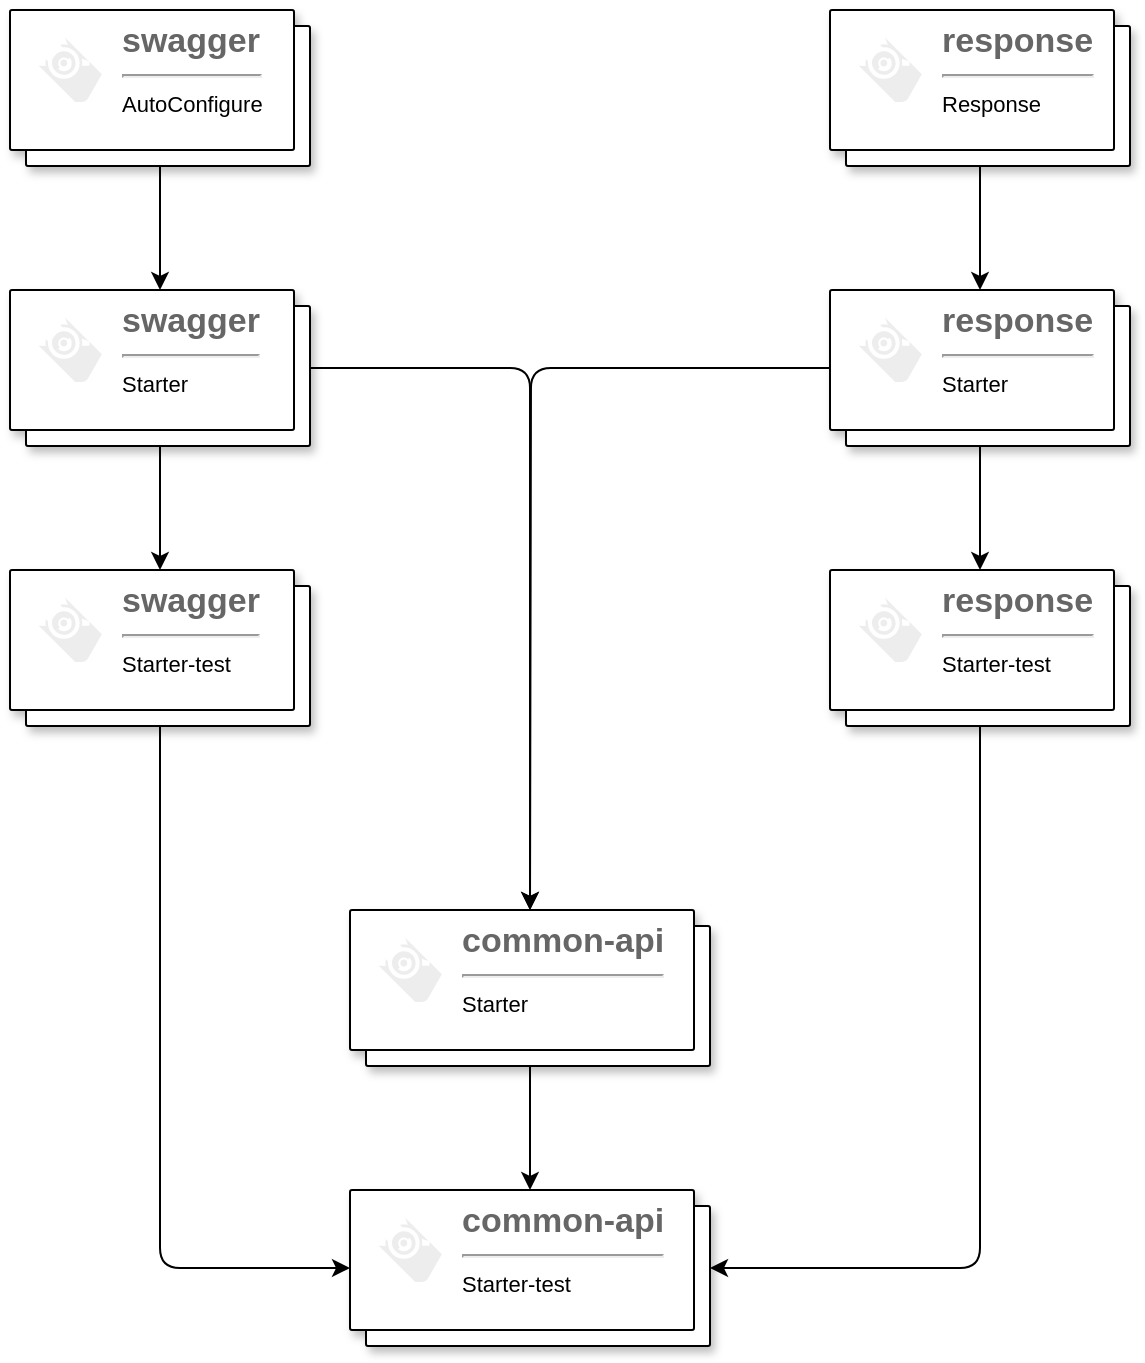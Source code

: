 <mxfile version="13.10.0" type="embed">
    <diagram id="aLfDbsbWZ3O_Y7zsOoCi" name="Page-1">
        <mxGraphModel dx="894" dy="610" grid="1" gridSize="10" guides="1" tooltips="1" connect="1" arrows="1" fold="1" page="1" pageScale="1" pageWidth="850" pageHeight="1100" math="0" shadow="0">
            <root>
                <mxCell id="0"/>
                <mxCell id="1" parent="0"/>
                <mxCell id="20" style="edgeStyle=orthogonalEdgeStyle;orthogonalLoop=1;jettySize=auto;html=1;exitX=0.5;exitY=1;exitDx=0;exitDy=0;entryX=0.5;entryY=0;entryDx=0;entryDy=0;" edge="1" parent="1" source="3" target="5">
                    <mxGeometry relative="1" as="geometry"/>
                </mxCell>
                <mxCell id="3" value="" style="shape=mxgraph.gcp2.doubleRect;shadow=1;strokeWidth=1;rounded=1;" vertex="1" parent="1">
                    <mxGeometry x="140" y="70" width="150" height="78" as="geometry"/>
                </mxCell>
                <mxCell id="4" value="&lt;font color=&quot;#666666&quot;&gt;&lt;span style=&quot;font-size: 17px&quot;&gt;&lt;b&gt;swagger&lt;/b&gt;&lt;/span&gt;&lt;br&gt;&lt;/font&gt;&lt;hr&gt;&lt;span style=&quot;font-size: 11px&quot;&gt;AutoConfigure&lt;/span&gt;" style="dashed=0;connectable=0;html=1;strokeColor=none;shape=mxgraph.gcp2.app_engine;part=1;labelPosition=right;verticalLabelPosition=middle;align=left;verticalAlign=top;spacingLeft=5;fontSize=12;spacingTop=-8;rounded=1;" vertex="1" parent="3">
                    <mxGeometry width="44" height="39" relative="1" as="geometry">
                        <mxPoint x="5" y="7" as="offset"/>
                    </mxGeometry>
                </mxCell>
                <mxCell id="21" style="edgeStyle=orthogonalEdgeStyle;orthogonalLoop=1;jettySize=auto;html=1;exitX=0.5;exitY=1;exitDx=0;exitDy=0;entryX=0.5;entryY=0;entryDx=0;entryDy=0;" edge="1" parent="1" source="5" target="7">
                    <mxGeometry relative="1" as="geometry"/>
                </mxCell>
                <mxCell id="27" style="edgeStyle=orthogonalEdgeStyle;orthogonalLoop=1;jettySize=auto;html=1;exitX=1;exitY=0.5;exitDx=0;exitDy=0;entryX=0.5;entryY=0;entryDx=0;entryDy=0;" edge="1" parent="1" source="5" target="15">
                    <mxGeometry relative="1" as="geometry"/>
                </mxCell>
                <mxCell id="5" value="" style="shape=mxgraph.gcp2.doubleRect;shadow=1;strokeWidth=1;rounded=1;" vertex="1" parent="1">
                    <mxGeometry x="140" y="210" width="150" height="78" as="geometry"/>
                </mxCell>
                <mxCell id="6" value="&lt;font color=&quot;#666666&quot;&gt;&lt;span style=&quot;font-size: 17px&quot;&gt;&lt;b&gt;swagger&lt;/b&gt;&lt;/span&gt;&lt;br&gt;&lt;/font&gt;&lt;hr&gt;&lt;span style=&quot;font-size: 11px&quot;&gt;Starter&lt;/span&gt;" style="dashed=0;connectable=0;html=1;strokeColor=none;shape=mxgraph.gcp2.app_engine;part=1;labelPosition=right;verticalLabelPosition=middle;align=left;verticalAlign=top;spacingLeft=5;fontSize=12;spacingTop=-8;rounded=1;" vertex="1" parent="5">
                    <mxGeometry width="44" height="39" relative="1" as="geometry">
                        <mxPoint x="5" y="7" as="offset"/>
                    </mxGeometry>
                </mxCell>
                <mxCell id="25" style="edgeStyle=orthogonalEdgeStyle;orthogonalLoop=1;jettySize=auto;html=1;exitX=0.5;exitY=1;exitDx=0;exitDy=0;entryX=0;entryY=0.5;entryDx=0;entryDy=0;" edge="1" parent="1" source="7" target="17">
                    <mxGeometry relative="1" as="geometry"/>
                </mxCell>
                <mxCell id="7" value="" style="shape=mxgraph.gcp2.doubleRect;shadow=1;strokeWidth=1;rounded=1;" vertex="1" parent="1">
                    <mxGeometry x="140" y="350" width="150" height="78" as="geometry"/>
                </mxCell>
                <mxCell id="8" value="&lt;font color=&quot;#666666&quot;&gt;&lt;span style=&quot;font-size: 17px&quot;&gt;&lt;b&gt;swagger&lt;/b&gt;&lt;/span&gt;&lt;br&gt;&lt;/font&gt;&lt;hr&gt;&lt;span style=&quot;font-size: 11px&quot;&gt;Starter-test&lt;/span&gt;" style="dashed=0;connectable=0;html=1;strokeColor=none;shape=mxgraph.gcp2.app_engine;part=1;labelPosition=right;verticalLabelPosition=middle;align=left;verticalAlign=top;spacingLeft=5;fontSize=12;spacingTop=-8;rounded=1;" vertex="1" parent="7">
                    <mxGeometry width="44" height="39" relative="1" as="geometry">
                        <mxPoint x="5" y="7" as="offset"/>
                    </mxGeometry>
                </mxCell>
                <mxCell id="22" style="edgeStyle=orthogonalEdgeStyle;orthogonalLoop=1;jettySize=auto;html=1;exitX=0.5;exitY=1;exitDx=0;exitDy=0;entryX=0.5;entryY=0;entryDx=0;entryDy=0;" edge="1" parent="1" source="9" target="11">
                    <mxGeometry relative="1" as="geometry"/>
                </mxCell>
                <mxCell id="9" value="" style="shape=mxgraph.gcp2.doubleRect;shadow=1;strokeWidth=1;rounded=1;" vertex="1" parent="1">
                    <mxGeometry x="550" y="70" width="150" height="78" as="geometry"/>
                </mxCell>
                <mxCell id="10" value="&lt;font color=&quot;#666666&quot;&gt;&lt;span style=&quot;font-size: 17px&quot;&gt;&lt;b&gt;response&lt;/b&gt;&lt;/span&gt;&lt;br&gt;&lt;/font&gt;&lt;hr&gt;&lt;span style=&quot;font-size: 11px&quot;&gt;Response&lt;/span&gt;" style="dashed=0;connectable=0;html=1;strokeColor=none;shape=mxgraph.gcp2.app_engine;part=1;labelPosition=right;verticalLabelPosition=middle;align=left;verticalAlign=top;spacingLeft=5;fontSize=12;spacingTop=-8;rounded=1;" vertex="1" parent="9">
                    <mxGeometry width="44" height="39" relative="1" as="geometry">
                        <mxPoint x="5" y="7" as="offset"/>
                    </mxGeometry>
                </mxCell>
                <mxCell id="23" style="edgeStyle=orthogonalEdgeStyle;orthogonalLoop=1;jettySize=auto;html=1;exitX=0.5;exitY=1;exitDx=0;exitDy=0;entryX=0.5;entryY=0;entryDx=0;entryDy=0;" edge="1" parent="1" source="11" target="13">
                    <mxGeometry relative="1" as="geometry"/>
                </mxCell>
                <mxCell id="28" style="edgeStyle=orthogonalEdgeStyle;orthogonalLoop=1;jettySize=auto;html=1;exitX=0;exitY=0.5;exitDx=0;exitDy=0;" edge="1" parent="1" source="11">
                    <mxGeometry relative="1" as="geometry">
                        <mxPoint x="400" y="520" as="targetPoint"/>
                    </mxGeometry>
                </mxCell>
                <mxCell id="11" value="" style="shape=mxgraph.gcp2.doubleRect;shadow=1;strokeWidth=1;rounded=1;" vertex="1" parent="1">
                    <mxGeometry x="550" y="210" width="150" height="78" as="geometry"/>
                </mxCell>
                <mxCell id="12" value="&lt;font color=&quot;#666666&quot;&gt;&lt;span style=&quot;font-size: 17px&quot;&gt;&lt;b&gt;response&lt;/b&gt;&lt;/span&gt;&lt;br&gt;&lt;/font&gt;&lt;hr&gt;&lt;span style=&quot;font-size: 11px&quot;&gt;Starter&lt;/span&gt;" style="dashed=0;connectable=0;html=1;strokeColor=none;shape=mxgraph.gcp2.app_engine;part=1;labelPosition=right;verticalLabelPosition=middle;align=left;verticalAlign=top;spacingLeft=5;fontSize=12;spacingTop=-8;rounded=1;" vertex="1" parent="11">
                    <mxGeometry width="44" height="39" relative="1" as="geometry">
                        <mxPoint x="5" y="7" as="offset"/>
                    </mxGeometry>
                </mxCell>
                <mxCell id="24" style="edgeStyle=orthogonalEdgeStyle;orthogonalLoop=1;jettySize=auto;html=1;exitX=0.5;exitY=1;exitDx=0;exitDy=0;entryX=1;entryY=0.5;entryDx=0;entryDy=0;" edge="1" parent="1" source="13" target="17">
                    <mxGeometry relative="1" as="geometry"/>
                </mxCell>
                <mxCell id="13" value="" style="shape=mxgraph.gcp2.doubleRect;shadow=1;strokeWidth=1;rounded=1;" vertex="1" parent="1">
                    <mxGeometry x="550" y="350" width="150" height="78" as="geometry"/>
                </mxCell>
                <mxCell id="14" value="&lt;font color=&quot;#666666&quot;&gt;&lt;span style=&quot;font-size: 17px&quot;&gt;&lt;b&gt;response&lt;/b&gt;&lt;/span&gt;&lt;br&gt;&lt;/font&gt;&lt;hr&gt;&lt;span style=&quot;font-size: 11px&quot;&gt;Starter-test&lt;/span&gt;" style="dashed=0;connectable=0;html=1;strokeColor=none;shape=mxgraph.gcp2.app_engine;part=1;labelPosition=right;verticalLabelPosition=middle;align=left;verticalAlign=top;spacingLeft=5;fontSize=12;spacingTop=-8;rounded=1;" vertex="1" parent="13">
                    <mxGeometry width="44" height="39" relative="1" as="geometry">
                        <mxPoint x="5" y="7" as="offset"/>
                    </mxGeometry>
                </mxCell>
                <mxCell id="26" style="edgeStyle=orthogonalEdgeStyle;orthogonalLoop=1;jettySize=auto;html=1;exitX=0.5;exitY=1;exitDx=0;exitDy=0;entryX=0.5;entryY=0;entryDx=0;entryDy=0;" edge="1" parent="1" source="15" target="17">
                    <mxGeometry relative="1" as="geometry"/>
                </mxCell>
                <mxCell id="15" value="" style="shape=mxgraph.gcp2.doubleRect;shadow=1;strokeWidth=1;rounded=1;" vertex="1" parent="1">
                    <mxGeometry x="310" y="520" width="180" height="78" as="geometry"/>
                </mxCell>
                <mxCell id="16" value="&lt;font color=&quot;#666666&quot;&gt;&lt;span style=&quot;font-size: 17px&quot;&gt;&lt;b&gt;common-api&lt;/b&gt;&lt;/span&gt;&lt;br&gt;&lt;/font&gt;&lt;hr&gt;&lt;span style=&quot;font-size: 11px&quot;&gt;Starter&lt;/span&gt;" style="dashed=0;connectable=0;html=1;strokeColor=none;shape=mxgraph.gcp2.app_engine;part=1;labelPosition=right;verticalLabelPosition=middle;align=left;verticalAlign=top;spacingLeft=5;fontSize=12;spacingTop=-8;rounded=1;" vertex="1" parent="15">
                    <mxGeometry width="44" height="39" relative="1" as="geometry">
                        <mxPoint x="5" y="7" as="offset"/>
                    </mxGeometry>
                </mxCell>
                <mxCell id="17" value="" style="shape=mxgraph.gcp2.doubleRect;shadow=1;strokeWidth=1;rounded=1;" vertex="1" parent="1">
                    <mxGeometry x="310" y="660" width="180" height="78" as="geometry"/>
                </mxCell>
                <mxCell id="18" value="&lt;font color=&quot;#666666&quot;&gt;&lt;span style=&quot;font-size: 17px&quot;&gt;&lt;b&gt;common-api&lt;/b&gt;&lt;/span&gt;&lt;br&gt;&lt;/font&gt;&lt;hr&gt;&lt;span style=&quot;font-size: 11px&quot;&gt;Starter-test&lt;/span&gt;" style="dashed=0;connectable=0;html=1;strokeColor=none;shape=mxgraph.gcp2.app_engine;part=1;labelPosition=right;verticalLabelPosition=middle;align=left;verticalAlign=top;spacingLeft=5;fontSize=12;spacingTop=-8;rounded=1;" vertex="1" parent="17">
                    <mxGeometry width="44" height="39" relative="1" as="geometry">
                        <mxPoint x="5" y="7" as="offset"/>
                    </mxGeometry>
                </mxCell>
            </root>
        </mxGraphModel>
    </diagram>
</mxfile>
